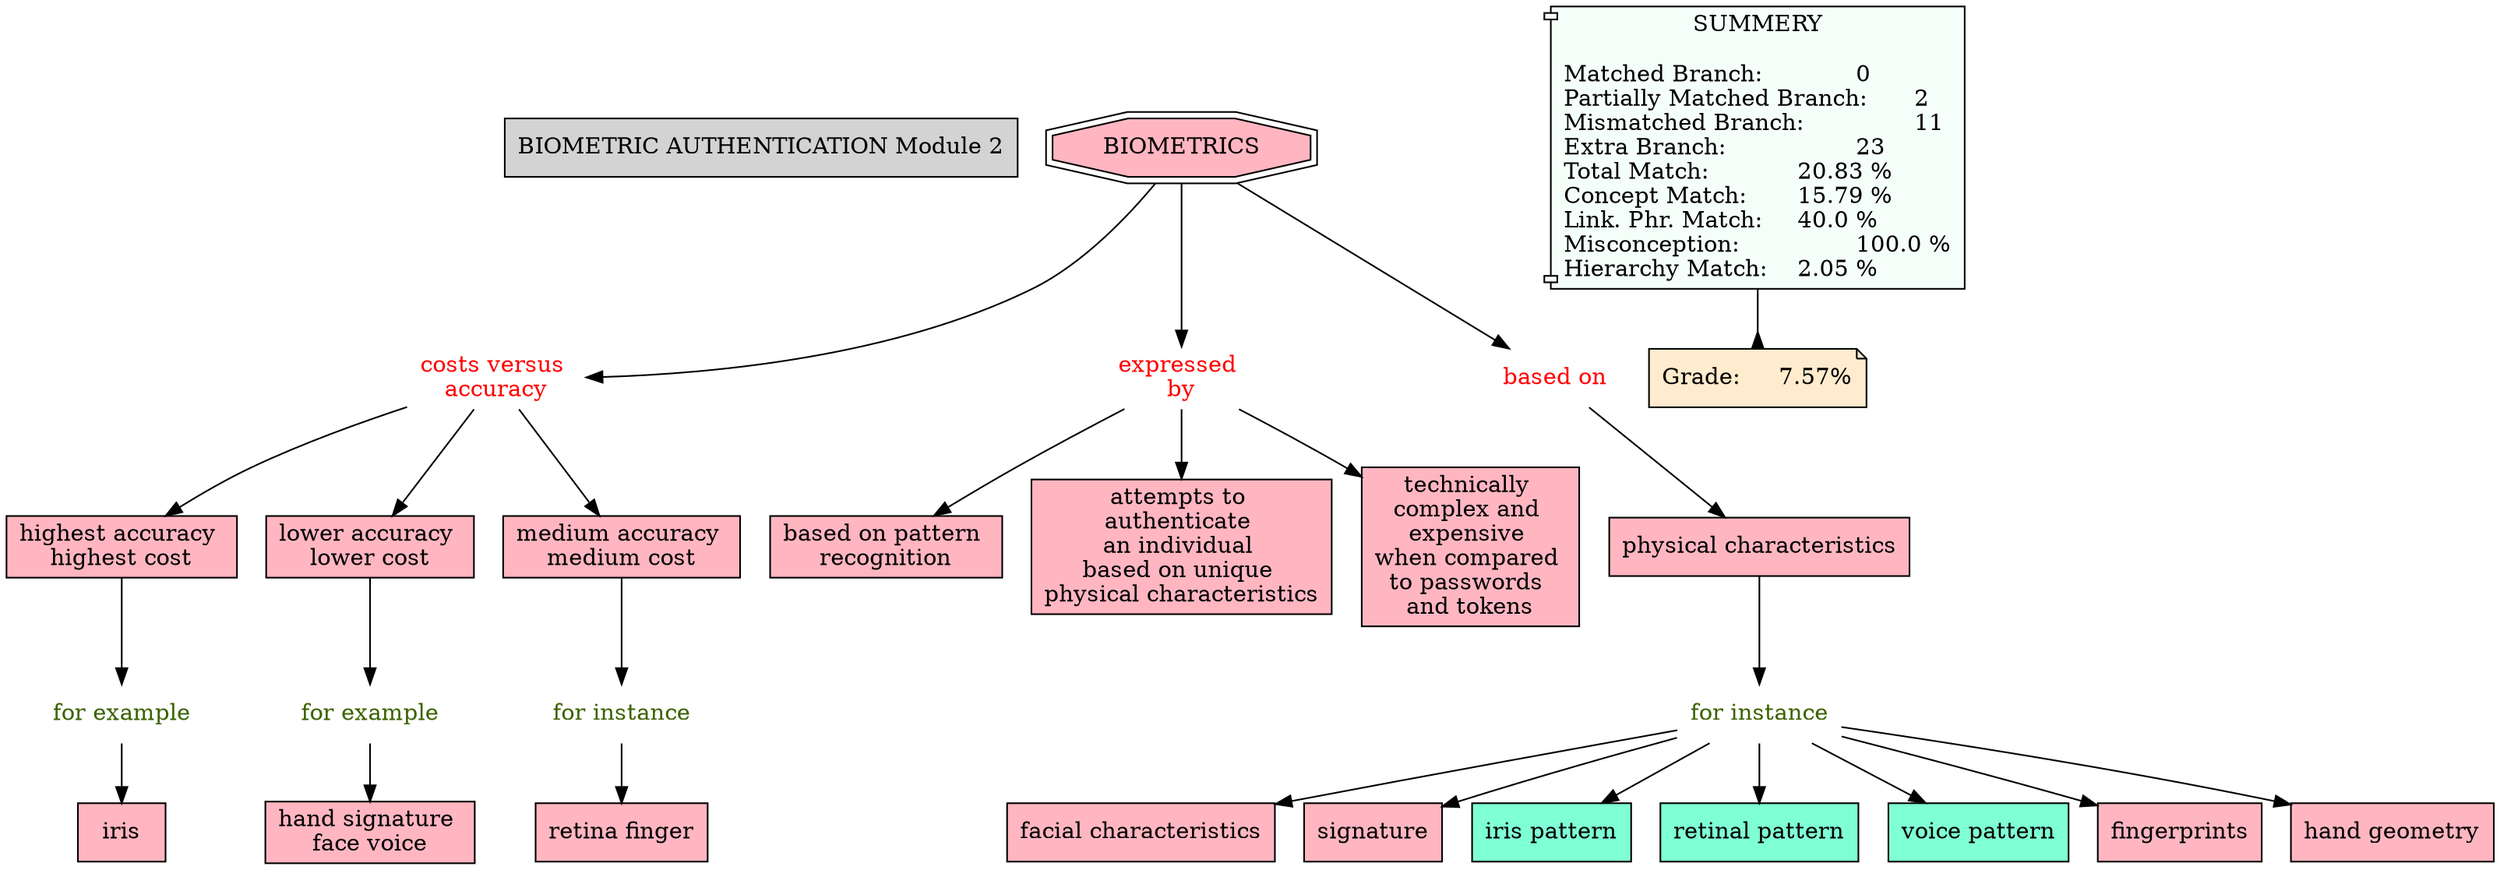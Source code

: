 // The Round Table
digraph {
	"1S3Z94NPF-13DQJ0-JZ5" [label="BIOMETRIC AUTHENTICATION Module 2" Gsplines=true shape=rect style=filled]
	"1S3ZV8X3K-1RHK537-17XQ" [label="for example
" Gsplines=true fontcolor="#3B6300" shape=none]
	"1S3ZTT9W0-22MF745-17DS" [label="hand signature 
face voice
" Gsplines=true fillcolor="#FFB6C1" shape=rect style=filled]
	"1S3ZV8X3K-1RHK537-17XQ" -> "1S3ZTT9W0-22MF745-17DS" [constraint=true]
	"1S3ZTDYLR-10WVJQW-16VZ" [label="physical characteristics
" Gsplines=true fillcolor="#FFB6C1" shape=rect style=filled]
	"1S3ZTM51B-1X8DKLV-175T" [label="for instance
" Gsplines=true fontcolor="#3B6300" shape=none]
	"1S3ZTDYLR-10WVJQW-16VZ" -> "1S3ZTM51B-1X8DKLV-175T" [constraint=true]
	"1S3ZV949J-20N8PCF-17Z0" [label="for example
" Gsplines=true fontcolor="#3B6300" shape=none]
	"1S3ZTVB37-DS40DH-17GD" [label=iris Gsplines=true fillcolor="#FFB6C1" shape=rect style=filled]
	"1S3ZV949J-20N8PCF-17Z0" -> "1S3ZTVB37-DS40DH-17GD" [constraint=true]
	"1S3ZTT1Y0-YG6DPW-17D6" [label="costs versus 
accuracy" Gsplines=true fontcolor=red shape=none]
	"1S3ZTZ53R-2BKYNR0-17L8" [label="highest accuracy 
highest cost
" Gsplines=true fillcolor="#FFB6C1" shape=rect style=filled]
	"1S3ZTT1Y0-YG6DPW-17D6" -> "1S3ZTZ53R-2BKYNR0-17L8" [constraint=true]
	"1S3ZT740L-1TBKZ1G-1669" [label=BIOMETRICS Gsplines=true fillcolor="#FFB6C1" shape=doubleoctagon style=filled]
	"1S3ZTJT2F-FGF6KV-171T" [label="expressed 
by" Gsplines=true fontcolor=red shape=none]
	"1S3ZT740L-1TBKZ1G-1669" -> "1S3ZTJT2F-FGF6KV-171T" [constraint=true]
	"1S3ZTM51B-1X8DKLV-175T" [label="for instance
" Gsplines=true fontcolor="#3B6300" shape=none]
	"1S3ZTFG8X-XLXFNY-16WZ" [label="facial characteristics
" Gsplines=true fillcolor="#FFB6C1" shape=rect style=filled]
	"1S3ZTM51B-1X8DKLV-175T" -> "1S3ZTFG8X-XLXFNY-16WZ" [constraint=true]
	"1S3ZTJT2F-FGF6KV-171T" [label="expressed 
by" Gsplines=true fontcolor=red shape=none]
	"1S3ZT7B9N-NX55CF-169D" [label="based on pattern 
recognition" Gsplines=true fillcolor="#FFB6C1" shape=rect style=filled]
	"1S3ZTJT2F-FGF6KV-171T" -> "1S3ZT7B9N-NX55CF-169D" [constraint=true]
	"1S3ZT740L-1TBKZ1G-1669" [label=BIOMETRICS Gsplines=true fillcolor="#FFB6C1" shape=doubleoctagon style=filled]
	"1S3ZTL29Y-14NSKBD-174K" [label="based on" Gsplines=true fontcolor=red shape=none]
	"1S3ZT740L-1TBKZ1G-1669" -> "1S3ZTL29Y-14NSKBD-174K" [constraint=true]
	"1S3ZTM51B-1X8DKLV-175T" [label="for instance
" Gsplines=true fontcolor="#3B6300" shape=none]
	"1S3ZTHFVK-29RD90X-170T" [label=signature Gsplines=true fillcolor="#FFB6C1" shape=rect style=filled]
	"1S3ZTM51B-1X8DKLV-175T" -> "1S3ZTHFVK-29RD90X-170T" [constraint=true]
	"1S3ZTT1Y0-YG6DPW-17D6" [label="costs versus 
accuracy" Gsplines=true fontcolor=red shape=none]
	"1S3ZTQ22L-15Z21DY-17B3" [label="lower accuracy 
lower cost
" Gsplines=true fillcolor="#FFB6C1" shape=rect style=filled]
	"1S3ZTT1Y0-YG6DPW-17D6" -> "1S3ZTQ22L-15Z21DY-17B3" [constraint=true]
	"1S3ZTM51B-1X8DKLV-175T" [label="for instance
" Gsplines=true fontcolor="#3B6300" shape=none]
	"1S3ZTGKBD-1B6VW5F-16Z4" [label="iris pattern
" Gsplines=true fillcolor=aquamarine shape=rect style=filled]
	"1S3ZTM51B-1X8DKLV-175T" -> "1S3ZTGKBD-1B6VW5F-16Z4" [constraint=true]
	"1S3ZTM51B-1X8DKLV-175T" [label="for instance
" Gsplines=true fontcolor="#3B6300" shape=none]
	"1S3ZTGJ3G-2D7QVMS-16Z0" [label="retinal pattern
" Gsplines=true fillcolor=aquamarine shape=rect style=filled]
	"1S3ZTM51B-1X8DKLV-175T" -> "1S3ZTGJ3G-2D7QVMS-16Z0" [constraint=true]
	"1S3ZTJT2F-FGF6KV-171T" [label="expressed 
by" Gsplines=true fontcolor=red shape=none]
	"1S3ZT7D99-10F1CLD-169J" [label="attempts to 
authenticate 
an individual 
based on unique 
physical characteristics
" Gsplines=true fillcolor="#FFB6C1" shape=rect style=filled]
	"1S3ZTJT2F-FGF6KV-171T" -> "1S3ZT7D99-10F1CLD-169J" [constraint=true]
	"1S3ZTZ53R-2BKYNR0-17L8" [label="highest accuracy 
highest cost
" Gsplines=true fillcolor="#FFB6C1" shape=rect style=filled]
	"1S3ZV949J-20N8PCF-17Z0" [label="for example
" Gsplines=true fontcolor="#3B6300" shape=none]
	"1S3ZTZ53R-2BKYNR0-17L8" -> "1S3ZV949J-20N8PCF-17Z0" [constraint=true]
	"1S3ZT740L-1TBKZ1G-1669" [label=BIOMETRICS Gsplines=true fillcolor="#FFB6C1" shape=doubleoctagon style=filled]
	"1S3ZTT1Y0-YG6DPW-17D6" [label="costs versus 
accuracy" Gsplines=true fontcolor=red shape=none]
	"1S3ZT740L-1TBKZ1G-1669" -> "1S3ZTT1Y0-YG6DPW-17D6" [constraint=true]
	"1S3ZTM51B-1X8DKLV-175T" [label="for instance
" Gsplines=true fontcolor="#3B6300" shape=none]
	"1S3ZTH6B0-2CPPT5W-1707" [label="voice pattern
" Gsplines=true fillcolor=aquamarine shape=rect style=filled]
	"1S3ZTM51B-1X8DKLV-175T" -> "1S3ZTH6B0-2CPPT5W-1707" [constraint=true]
	"1S3ZTL29Y-14NSKBD-174K" [label="based on" Gsplines=true fontcolor=red shape=none]
	"1S3ZTDYLR-10WVJQW-16VZ" [label="physical characteristics
" Gsplines=true fillcolor="#FFB6C1" shape=rect style=filled]
	"1S3ZTL29Y-14NSKBD-174K" -> "1S3ZTDYLR-10WVJQW-16VZ" [constraint=true]
	"1S3ZTM51B-1X8DKLV-175T" [label="for instance
" Gsplines=true fontcolor="#3B6300" shape=none]
	"1S3ZTFHKN-1WR0C92-16X3" [label=fingerprints Gsplines=true fillcolor="#FFB6C1" shape=rect style=filled]
	"1S3ZTM51B-1X8DKLV-175T" -> "1S3ZTFHKN-1WR0C92-16X3" [constraint=true]
	"1S3ZTT1Y0-YG6DPW-17D6" [label="costs versus 
accuracy" Gsplines=true fontcolor=red shape=none]
	"1S3ZTYH4Q-1DYV633-17K7" [label="medium accuracy 
medium cost
" Gsplines=true fillcolor="#FFB6C1" shape=rect style=filled]
	"1S3ZTT1Y0-YG6DPW-17D6" -> "1S3ZTYH4Q-1DYV633-17K7" [constraint=true]
	"1S3ZTM51B-1X8DKLV-175T" [label="for instance
" Gsplines=true fontcolor="#3B6300" shape=none]
	"1S3ZTFK4G-24LYPWD-16X7" [label="hand geometry
" Gsplines=true fillcolor="#FFB6C1" shape=rect style=filled]
	"1S3ZTM51B-1X8DKLV-175T" -> "1S3ZTFK4G-24LYPWD-16X7" [constraint=true]
	"1S3ZTYH4Q-1DYV633-17K7" [label="medium accuracy 
medium cost
" Gsplines=true fillcolor="#FFB6C1" shape=rect style=filled]
	"1S3ZV90YJ-1K85CFN-17YC" [label="for instance
" Gsplines=true fontcolor="#3B6300" shape=none]
	"1S3ZTYH4Q-1DYV633-17K7" -> "1S3ZV90YJ-1K85CFN-17YC" [constraint=true]
	"1S3ZV90YJ-1K85CFN-17YC" [label="for instance
" Gsplines=true fontcolor="#3B6300" shape=none]
	"1S3ZTV0SG-K2JWP3-17FS" [label="retina finger
" Gsplines=true fillcolor="#FFB6C1" shape=rect style=filled]
	"1S3ZV90YJ-1K85CFN-17YC" -> "1S3ZTV0SG-K2JWP3-17FS" [constraint=true]
	"1S3ZTQ22L-15Z21DY-17B3" [label="lower accuracy 
lower cost
" Gsplines=true fillcolor="#FFB6C1" shape=rect style=filled]
	"1S3ZV8X3K-1RHK537-17XQ" [label="for example
" Gsplines=true fontcolor="#3B6300" shape=none]
	"1S3ZTQ22L-15Z21DY-17B3" -> "1S3ZV8X3K-1RHK537-17XQ" [constraint=true]
	"1S3ZTJT2F-FGF6KV-171T" [label="expressed 
by" Gsplines=true fontcolor=red shape=none]
	"1S3ZTCWBT-141PMLG-16S1" [label="technically 
complex and 
expensive 
when compared 
to passwords 
and tokens
" Gsplines=true fillcolor="#FFB6C1" shape=rect style=filled]
	"1S3ZTJT2F-FGF6KV-171T" -> "1S3ZTCWBT-141PMLG-16S1" [constraint=true]
	Stat [label="SUMMERY

Matched Branch:		0\lPartially Matched Branch:	2\lMismatched Branch:		11\lExtra Branch:			23\lTotal Match:		20.83 %\lConcept Match:	15.79 %\lLink. Phr. Match:	40.0 %\lMisconception:		100.0 %\lHierarchy Match:	2.05 %\l" Gsplines=true fillcolor="#F5FFFA" shape=component style=filled]
	Grade [label="Grade:	7.57%" Gsplines=true fillcolor="#FFEBCD" shape=note style=filled]
	Stat -> Grade [arrowhead=inv color=black constraint=true]
}
